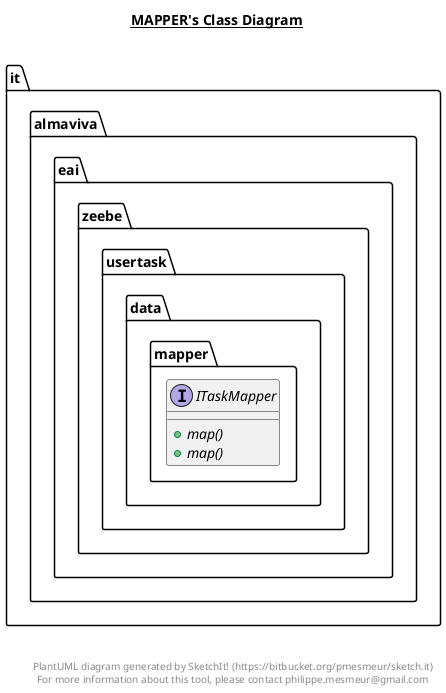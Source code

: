 @startuml

title __MAPPER's Class Diagram__\n

  namespace it.almaviva.eai.zeebe.usertask.data.mapper {
    interface it.almaviva.eai.zeebe.usertask.data.mapper.ITaskMapper {
        {abstract} + map()
        {abstract} + map()
    }
  }
  



right footer


PlantUML diagram generated by SketchIt! (https://bitbucket.org/pmesmeur/sketch.it)
For more information about this tool, please contact philippe.mesmeur@gmail.com
endfooter

@enduml
